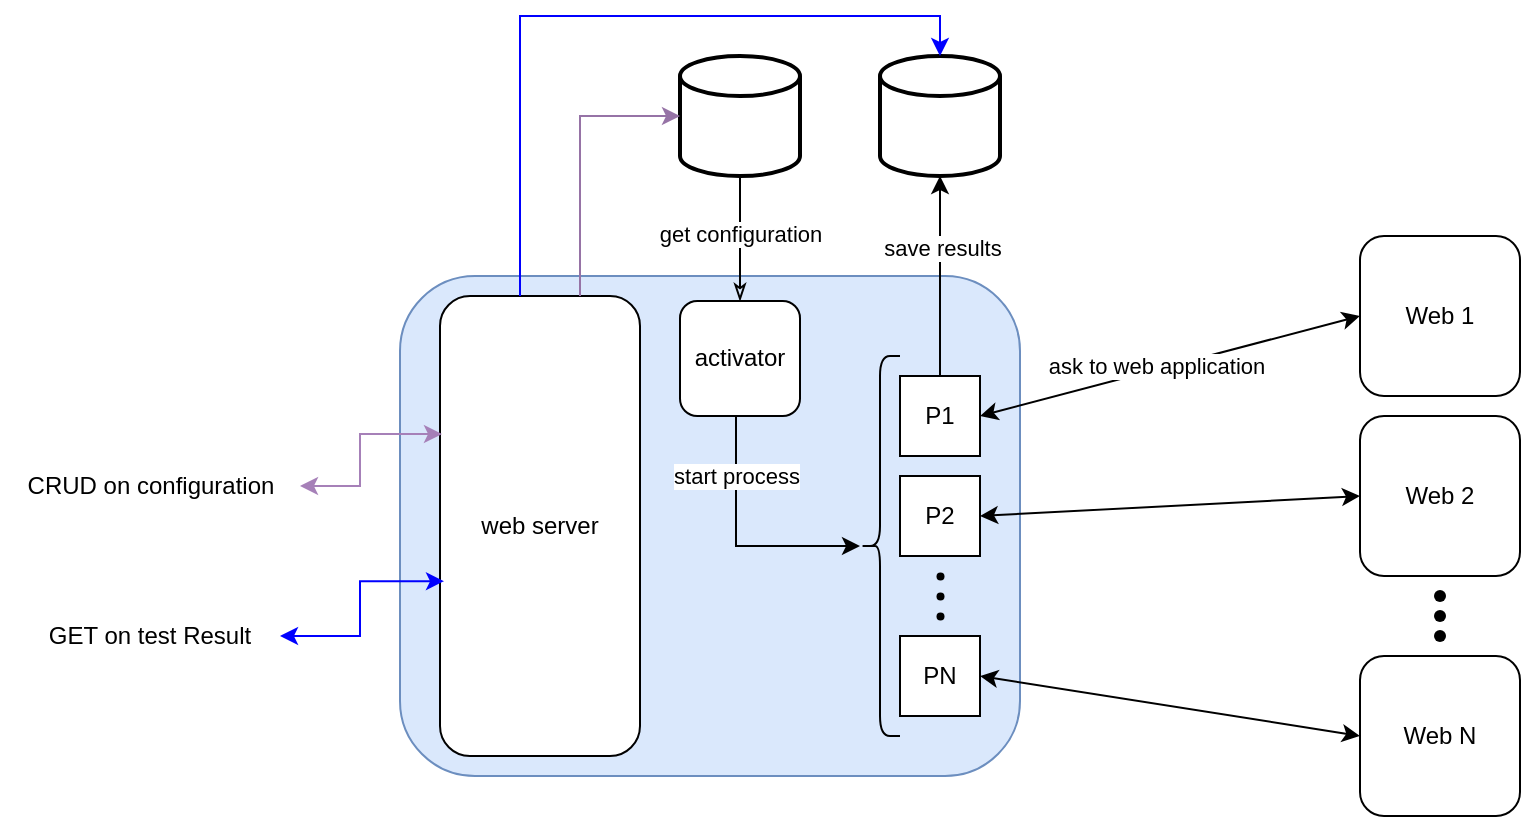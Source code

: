 <mxfile version="24.8.6">
  <diagram name="Solution first idea" id="TzZRVZOyGRQ843EEWhr6">
    <mxGraphModel dx="1900" dy="577" grid="1" gridSize="10" guides="1" tooltips="1" connect="1" arrows="1" fold="1" page="1" pageScale="1" pageWidth="850" pageHeight="1100" math="0" shadow="0">
      <root>
        <mxCell id="0" />
        <mxCell id="1" parent="0" />
        <mxCell id="4AQS_WKDl_blNjUJ66pf-17" value="" style="rounded=1;whiteSpace=wrap;html=1;fillColor=#dae8fc;strokeColor=#6c8ebf;gradientColor=none;" vertex="1" parent="1">
          <mxGeometry x="120" y="140" width="310" height="250" as="geometry" />
        </mxCell>
        <mxCell id="4AQS_WKDl_blNjUJ66pf-3" value="Web 1" style="rounded=1;whiteSpace=wrap;html=1;" vertex="1" parent="1">
          <mxGeometry x="600" y="120" width="80" height="80" as="geometry" />
        </mxCell>
        <mxCell id="4AQS_WKDl_blNjUJ66pf-4" value="Web 2" style="rounded=1;whiteSpace=wrap;html=1;" vertex="1" parent="1">
          <mxGeometry x="600" y="210" width="80" height="80" as="geometry" />
        </mxCell>
        <mxCell id="4AQS_WKDl_blNjUJ66pf-5" value="Web N" style="rounded=1;whiteSpace=wrap;html=1;" vertex="1" parent="1">
          <mxGeometry x="600" y="330" width="80" height="80" as="geometry" />
        </mxCell>
        <mxCell id="4AQS_WKDl_blNjUJ66pf-6" value="" style="shape=waypoint;sketch=0;size=6;pointerEvents=1;points=[];fillColor=none;resizable=0;rotatable=0;perimeter=centerPerimeter;snapToPoint=1;" vertex="1" parent="1">
          <mxGeometry x="630" y="290" width="20" height="20" as="geometry" />
        </mxCell>
        <mxCell id="4AQS_WKDl_blNjUJ66pf-7" value="" style="shape=waypoint;sketch=0;size=6;pointerEvents=1;points=[];fillColor=none;resizable=0;rotatable=0;perimeter=centerPerimeter;snapToPoint=1;" vertex="1" parent="1">
          <mxGeometry x="630" y="300" width="20" height="20" as="geometry" />
        </mxCell>
        <mxCell id="4AQS_WKDl_blNjUJ66pf-8" value="" style="shape=waypoint;sketch=0;size=6;pointerEvents=1;points=[];fillColor=none;resizable=0;rotatable=0;perimeter=centerPerimeter;snapToPoint=1;" vertex="1" parent="1">
          <mxGeometry x="630" y="310" width="20" height="20" as="geometry" />
        </mxCell>
        <mxCell id="4AQS_WKDl_blNjUJ66pf-11" value="" style="endArrow=classic;html=1;rounded=0;entryX=0;entryY=0.5;entryDx=0;entryDy=0;exitX=1;exitY=0.5;exitDx=0;exitDy=0;startArrow=classic;startFill=1;" edge="1" parent="1" source="4AQS_WKDl_blNjUJ66pf-14" target="4AQS_WKDl_blNjUJ66pf-3">
          <mxGeometry width="50" height="50" relative="1" as="geometry">
            <mxPoint x="450" y="212.5" as="sourcePoint" />
            <mxPoint x="450" y="260" as="targetPoint" />
          </mxGeometry>
        </mxCell>
        <mxCell id="4AQS_WKDl_blNjUJ66pf-32" value="ask to web application" style="edgeLabel;html=1;align=center;verticalAlign=middle;resizable=0;points=[];" vertex="1" connectable="0" parent="4AQS_WKDl_blNjUJ66pf-11">
          <mxGeometry x="-0.076" y="2" relative="1" as="geometry">
            <mxPoint as="offset" />
          </mxGeometry>
        </mxCell>
        <mxCell id="4AQS_WKDl_blNjUJ66pf-12" value="" style="endArrow=classic;html=1;rounded=0;entryX=0;entryY=0.5;entryDx=0;entryDy=0;exitX=1;exitY=0.5;exitDx=0;exitDy=0;startArrow=classic;startFill=1;" edge="1" parent="1" source="4AQS_WKDl_blNjUJ66pf-15" target="4AQS_WKDl_blNjUJ66pf-4">
          <mxGeometry width="50" height="50" relative="1" as="geometry">
            <mxPoint x="452.04" y="260" as="sourcePoint" />
            <mxPoint x="650" y="180" as="targetPoint" />
          </mxGeometry>
        </mxCell>
        <mxCell id="4AQS_WKDl_blNjUJ66pf-13" value="" style="endArrow=classic;html=1;rounded=0;entryX=0;entryY=0.5;entryDx=0;entryDy=0;exitX=1;exitY=0.5;exitDx=0;exitDy=0;startArrow=classic;startFill=1;" edge="1" parent="1" source="4AQS_WKDl_blNjUJ66pf-16" target="4AQS_WKDl_blNjUJ66pf-5">
          <mxGeometry width="50" height="50" relative="1" as="geometry">
            <mxPoint x="452" y="321" as="sourcePoint" />
            <mxPoint x="650" y="270" as="targetPoint" />
          </mxGeometry>
        </mxCell>
        <mxCell id="4AQS_WKDl_blNjUJ66pf-27" style="edgeStyle=orthogonalEdgeStyle;rounded=0;orthogonalLoop=1;jettySize=auto;html=1;" edge="1" parent="1" source="4AQS_WKDl_blNjUJ66pf-14" target="4AQS_WKDl_blNjUJ66pf-28">
          <mxGeometry relative="1" as="geometry">
            <mxPoint x="350" y="100" as="targetPoint" />
            <Array as="points">
              <mxPoint x="390" y="70" />
            </Array>
          </mxGeometry>
        </mxCell>
        <mxCell id="4AQS_WKDl_blNjUJ66pf-31" value="save results" style="edgeLabel;html=1;align=center;verticalAlign=middle;resizable=0;points=[];" vertex="1" connectable="0" parent="4AQS_WKDl_blNjUJ66pf-27">
          <mxGeometry x="0.292" y="-1" relative="1" as="geometry">
            <mxPoint as="offset" />
          </mxGeometry>
        </mxCell>
        <mxCell id="4AQS_WKDl_blNjUJ66pf-14" value="P1" style="whiteSpace=wrap;html=1;" vertex="1" parent="1">
          <mxGeometry x="370" y="190" width="40" height="40" as="geometry" />
        </mxCell>
        <mxCell id="4AQS_WKDl_blNjUJ66pf-15" value="P2" style="whiteSpace=wrap;html=1;" vertex="1" parent="1">
          <mxGeometry x="370" y="240" width="40" height="40" as="geometry" />
        </mxCell>
        <mxCell id="4AQS_WKDl_blNjUJ66pf-16" value="PN" style="whiteSpace=wrap;html=1;" vertex="1" parent="1">
          <mxGeometry x="370" y="320" width="40" height="40" as="geometry" />
        </mxCell>
        <mxCell id="4AQS_WKDl_blNjUJ66pf-20" value="" style="shape=waypoint;sketch=0;size=6;pointerEvents=1;points=[];fillColor=none;resizable=0;rotatable=0;perimeter=centerPerimeter;snapToPoint=1;strokeWidth=0;" vertex="1" parent="1">
          <mxGeometry x="380" y="300" width="20" height="20" as="geometry" />
        </mxCell>
        <mxCell id="4AQS_WKDl_blNjUJ66pf-21" value="" style="shape=waypoint;sketch=0;size=6;pointerEvents=1;points=[];fillColor=none;resizable=0;rotatable=0;perimeter=centerPerimeter;snapToPoint=1;strokeWidth=0;" vertex="1" parent="1">
          <mxGeometry x="380" y="290" width="20" height="20" as="geometry" />
        </mxCell>
        <mxCell id="4AQS_WKDl_blNjUJ66pf-22" value="" style="shape=waypoint;sketch=0;size=6;pointerEvents=1;points=[];fillColor=none;resizable=0;rotatable=0;perimeter=centerPerimeter;snapToPoint=1;strokeWidth=0;" vertex="1" parent="1">
          <mxGeometry x="380" y="280" width="20" height="20" as="geometry" />
        </mxCell>
        <mxCell id="4AQS_WKDl_blNjUJ66pf-23" value="activator" style="rounded=1;whiteSpace=wrap;html=1;" vertex="1" parent="1">
          <mxGeometry x="260" y="152.5" width="60" height="57.5" as="geometry" />
        </mxCell>
        <mxCell id="4AQS_WKDl_blNjUJ66pf-25" value="" style="shape=image;html=1;verticalAlign=top;verticalLabelPosition=bottom;labelBackgroundColor=#ffffff;imageAspect=0;aspect=fixed;image=https://cdn4.iconfinder.com/data/icons/evil-icons-user-interface/64/download-128.png" vertex="1" parent="1">
          <mxGeometry x="300" y="190" width="20" height="20" as="geometry" />
        </mxCell>
        <mxCell id="4AQS_WKDl_blNjUJ66pf-28" value="" style="strokeWidth=2;html=1;shape=mxgraph.flowchart.database;whiteSpace=wrap;" vertex="1" parent="1">
          <mxGeometry x="360" y="30" width="60" height="60" as="geometry" />
        </mxCell>
        <mxCell id="4AQS_WKDl_blNjUJ66pf-30" value="" style="shape=curlyBracket;whiteSpace=wrap;html=1;rounded=1;labelPosition=left;verticalLabelPosition=middle;align=right;verticalAlign=middle;size=0.5;" vertex="1" parent="1">
          <mxGeometry x="350" y="180" width="20" height="190" as="geometry" />
        </mxCell>
        <mxCell id="4AQS_WKDl_blNjUJ66pf-37" style="edgeStyle=orthogonalEdgeStyle;rounded=0;orthogonalLoop=1;jettySize=auto;html=1;entryX=0.1;entryY=0.5;entryDx=0;entryDy=0;entryPerimeter=0;" edge="1" parent="1">
          <mxGeometry relative="1" as="geometry">
            <mxPoint x="288" y="210" as="sourcePoint" />
            <mxPoint x="350" y="275" as="targetPoint" />
            <Array as="points">
              <mxPoint x="288" y="275" />
            </Array>
          </mxGeometry>
        </mxCell>
        <mxCell id="4AQS_WKDl_blNjUJ66pf-38" value="start process" style="edgeLabel;html=1;align=center;verticalAlign=middle;resizable=0;points=[];" vertex="1" connectable="0" parent="4AQS_WKDl_blNjUJ66pf-37">
          <mxGeometry x="-0.09" y="1" relative="1" as="geometry">
            <mxPoint x="-1" y="-28" as="offset" />
          </mxGeometry>
        </mxCell>
        <mxCell id="4AQS_WKDl_blNjUJ66pf-40" value="" style="strokeWidth=2;html=1;shape=mxgraph.flowchart.database;whiteSpace=wrap;" vertex="1" parent="1">
          <mxGeometry x="260" y="30" width="60" height="60" as="geometry" />
        </mxCell>
        <mxCell id="4AQS_WKDl_blNjUJ66pf-41" style="edgeStyle=orthogonalEdgeStyle;rounded=0;orthogonalLoop=1;jettySize=auto;html=1;entryX=0.5;entryY=1;entryDx=0;entryDy=0;entryPerimeter=0;startArrow=classicThin;startFill=0;endArrow=none;endFill=0;" edge="1" parent="1" source="4AQS_WKDl_blNjUJ66pf-23" target="4AQS_WKDl_blNjUJ66pf-40">
          <mxGeometry relative="1" as="geometry" />
        </mxCell>
        <mxCell id="4AQS_WKDl_blNjUJ66pf-42" value="get configuration" style="edgeLabel;html=1;align=center;verticalAlign=middle;resizable=0;points=[];" vertex="1" connectable="0" parent="4AQS_WKDl_blNjUJ66pf-41">
          <mxGeometry x="0.091" relative="1" as="geometry">
            <mxPoint as="offset" />
          </mxGeometry>
        </mxCell>
        <mxCell id="4AQS_WKDl_blNjUJ66pf-47" value="web server" style="rounded=1;whiteSpace=wrap;html=1;" vertex="1" parent="1">
          <mxGeometry x="140" y="150" width="100" height="230" as="geometry" />
        </mxCell>
        <mxCell id="4AQS_WKDl_blNjUJ66pf-49" style="edgeStyle=orthogonalEdgeStyle;rounded=0;orthogonalLoop=1;jettySize=auto;html=1;entryX=0;entryY=0.5;entryDx=0;entryDy=0;entryPerimeter=0;fillColor=#e1d5e7;strokeColor=#9673a6;" edge="1" parent="1" source="4AQS_WKDl_blNjUJ66pf-47" target="4AQS_WKDl_blNjUJ66pf-40">
          <mxGeometry relative="1" as="geometry">
            <Array as="points">
              <mxPoint x="210" y="60" />
            </Array>
          </mxGeometry>
        </mxCell>
        <mxCell id="4AQS_WKDl_blNjUJ66pf-50" value="CRUD on configuration" style="text;html=1;align=center;verticalAlign=middle;resizable=0;points=[];autosize=1;strokeColor=none;fillColor=none;" vertex="1" parent="1">
          <mxGeometry x="-80" y="230" width="150" height="30" as="geometry" />
        </mxCell>
        <mxCell id="4AQS_WKDl_blNjUJ66pf-51" style="edgeStyle=orthogonalEdgeStyle;rounded=0;orthogonalLoop=1;jettySize=auto;html=1;entryX=0.01;entryY=0.3;entryDx=0;entryDy=0;entryPerimeter=0;startArrow=classic;startFill=1;strokeColor=#A680B8;" edge="1" parent="1" source="4AQS_WKDl_blNjUJ66pf-50" target="4AQS_WKDl_blNjUJ66pf-47">
          <mxGeometry relative="1" as="geometry">
            <Array as="points">
              <mxPoint x="100" y="245" />
              <mxPoint x="100" y="219" />
            </Array>
          </mxGeometry>
        </mxCell>
        <mxCell id="4AQS_WKDl_blNjUJ66pf-52" value="GET on test Result" style="text;html=1;align=center;verticalAlign=middle;whiteSpace=wrap;rounded=0;" vertex="1" parent="1">
          <mxGeometry x="-70" y="305" width="130" height="30" as="geometry" />
        </mxCell>
        <mxCell id="4AQS_WKDl_blNjUJ66pf-53" style="edgeStyle=orthogonalEdgeStyle;rounded=0;orthogonalLoop=1;jettySize=auto;html=1;entryX=0.02;entryY=0.62;entryDx=0;entryDy=0;entryPerimeter=0;startArrow=classic;startFill=1;strokeColor=#0000FF;" edge="1" parent="1" source="4AQS_WKDl_blNjUJ66pf-52" target="4AQS_WKDl_blNjUJ66pf-47">
          <mxGeometry relative="1" as="geometry" />
        </mxCell>
        <mxCell id="4AQS_WKDl_blNjUJ66pf-56" style="edgeStyle=orthogonalEdgeStyle;rounded=0;orthogonalLoop=1;jettySize=auto;html=1;entryX=0.5;entryY=0;entryDx=0;entryDy=0;entryPerimeter=0;strokeColor=#0000FF;" edge="1" parent="1" source="4AQS_WKDl_blNjUJ66pf-47" target="4AQS_WKDl_blNjUJ66pf-28">
          <mxGeometry relative="1" as="geometry">
            <Array as="points">
              <mxPoint x="180" y="10" />
              <mxPoint x="390" y="10" />
            </Array>
          </mxGeometry>
        </mxCell>
      </root>
    </mxGraphModel>
  </diagram>
</mxfile>
